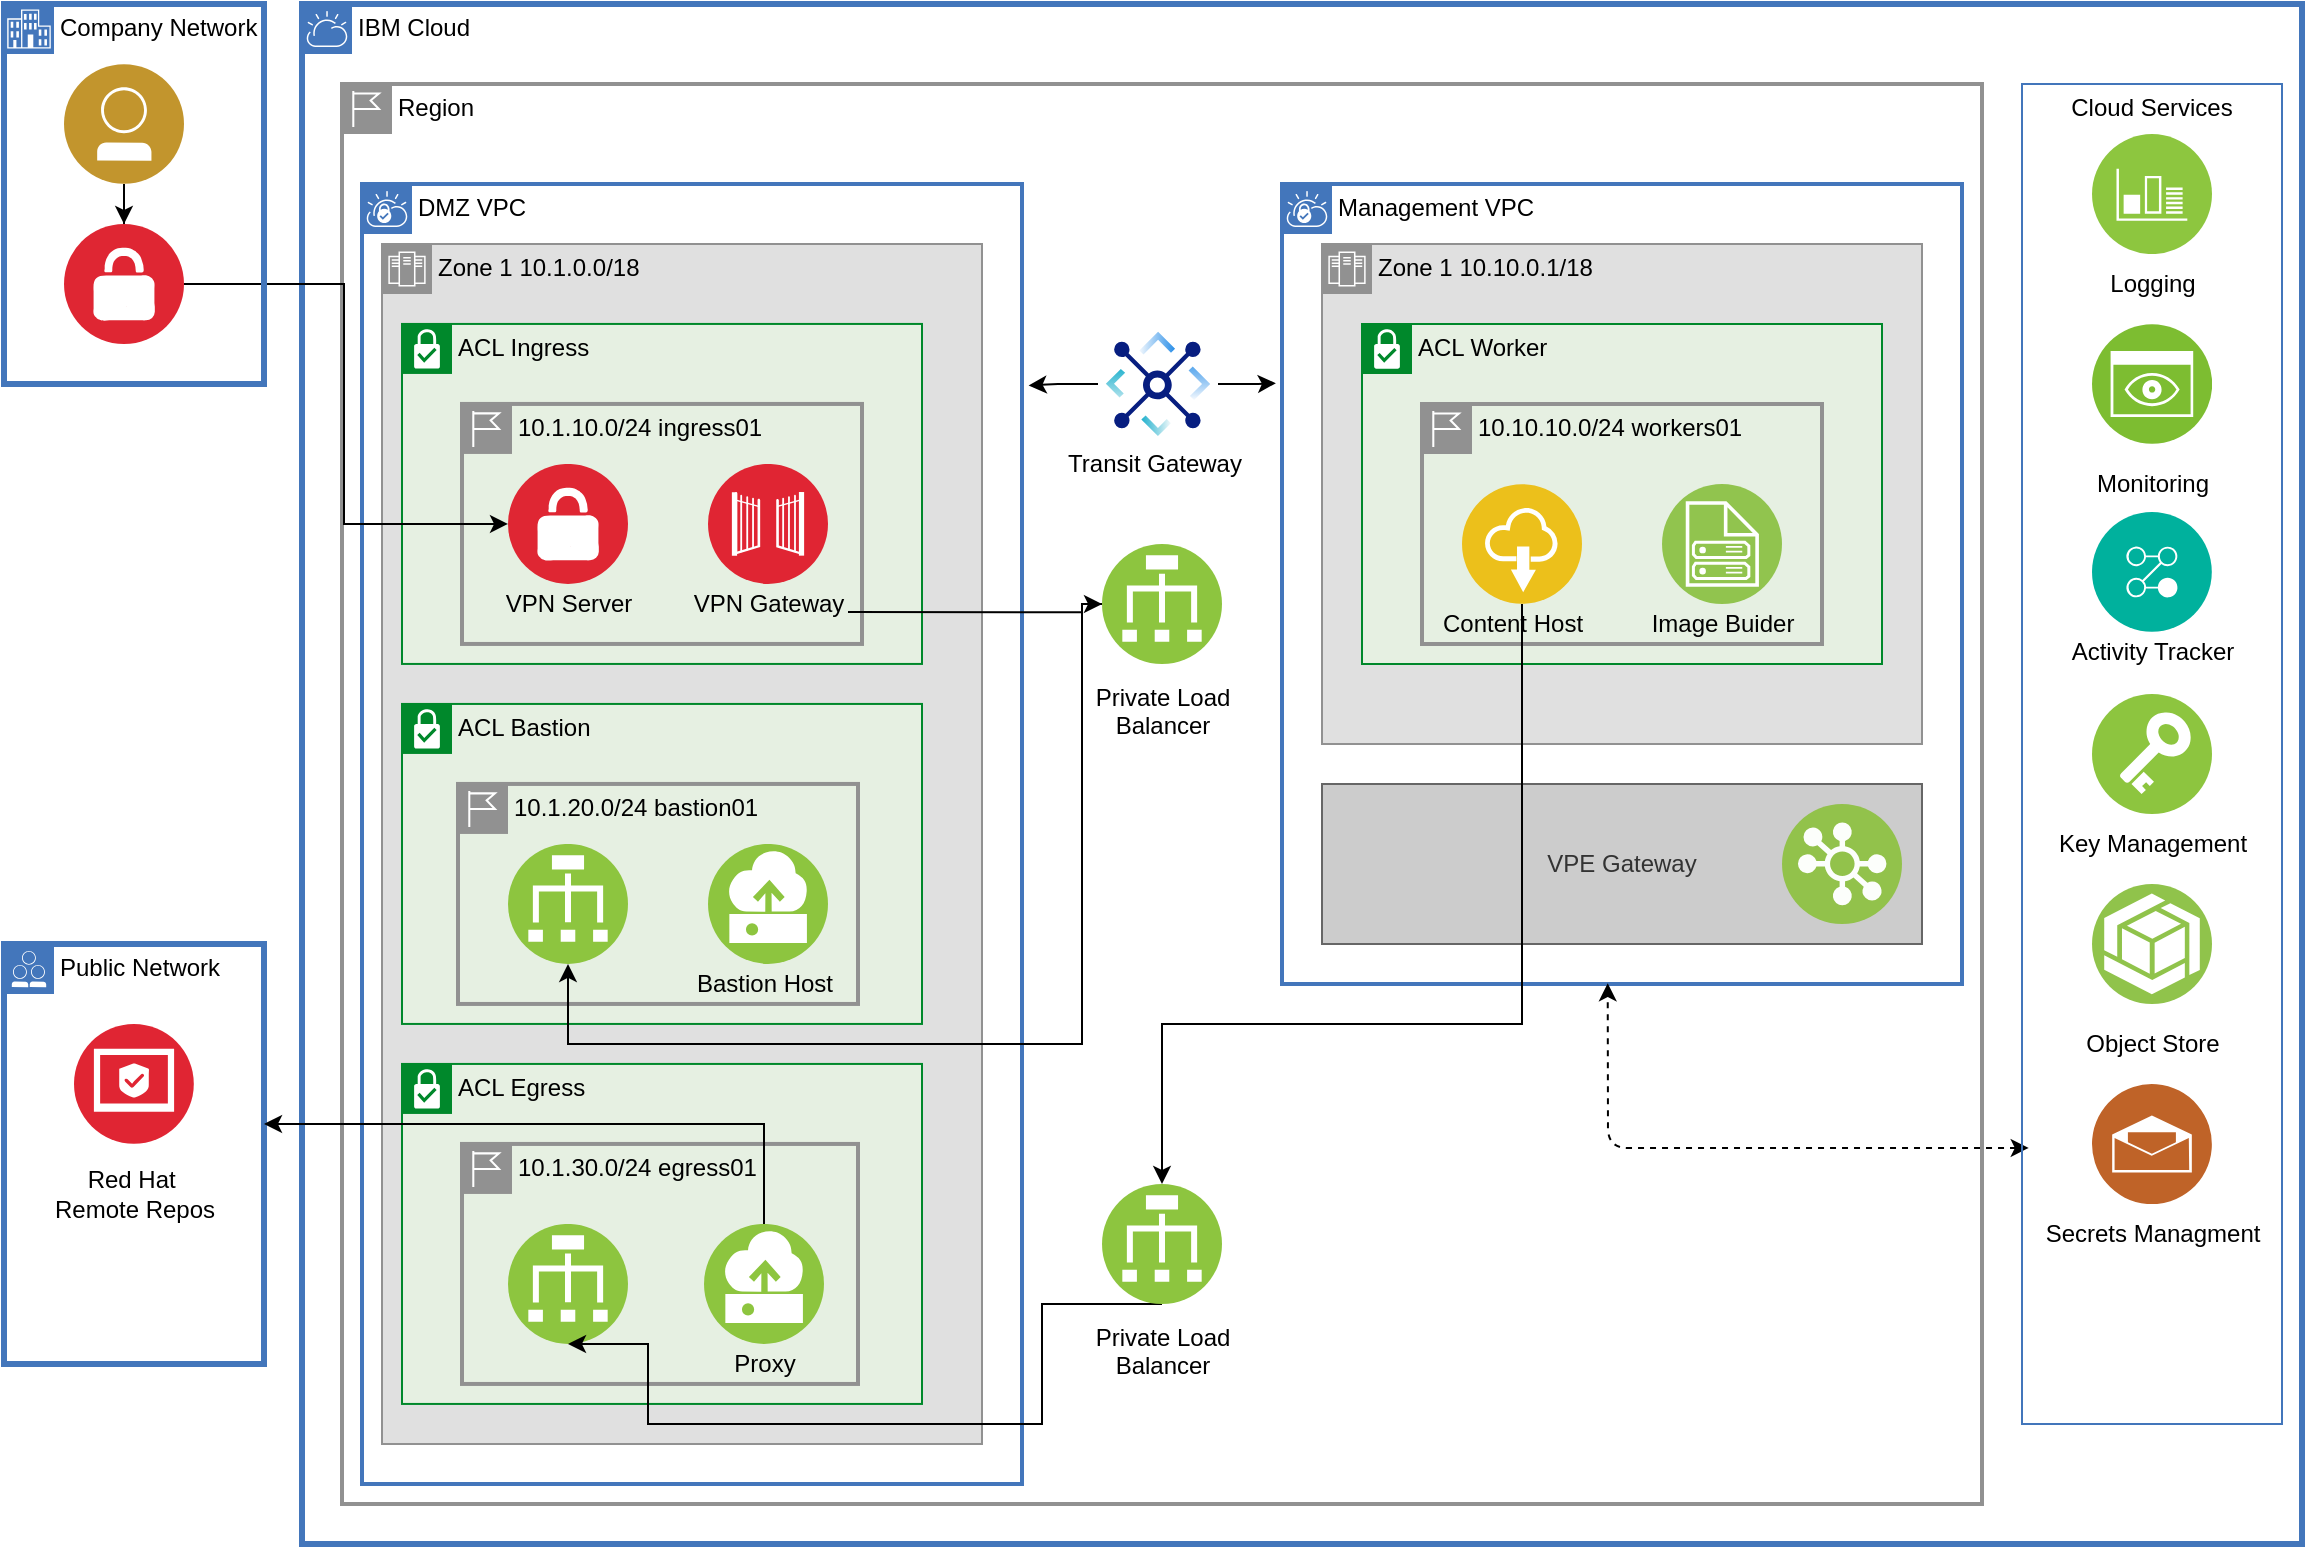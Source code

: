 <mxfile version="13.9.9" type="device" pages="2"><diagram id="Y_Jdv8nCEA89sQ76vFir" name="RHEL-EDGE-ENV"><mxGraphModel dx="1422" dy="843" grid="1" gridSize="10" guides="1" tooltips="1" connect="1" arrows="1" fold="1" page="1" pageScale="1" pageWidth="1169" pageHeight="827" math="0" shadow="0"><root><mxCell id="vUjaiWQ6gwyEXDwuOtsn-0"/><mxCell id="vUjaiWQ6gwyEXDwuOtsn-1" parent="vUjaiWQ6gwyEXDwuOtsn-0"/><mxCell id="e1wfS5ZCLhEkQxzF6cMO-0" value="IBM Cloud" style="shape=mxgraph.ibm.box;prType=cloud;fontStyle=0;verticalAlign=top;align=left;spacingLeft=32;spacingTop=4;fillColor=none;rounded=0;whiteSpace=wrap;html=1;strokeColor=#4376BB;strokeWidth=3;dashed=0;container=0;spacing=-4;collapsible=0;expand=0;recursiveResize=0;fontSize=12;fontColor=#000000;" parent="vUjaiWQ6gwyEXDwuOtsn-1" vertex="1"><mxGeometry x="159" y="20" width="1000" height="770" as="geometry"/></mxCell><mxCell id="e1wfS5ZCLhEkQxzF6cMO-2" value="Region" style="shape=mxgraph.ibm.box;prType=region;fontStyle=0;verticalAlign=top;align=left;spacingLeft=32;spacingTop=4;fillColor=none;rounded=0;whiteSpace=wrap;html=1;strokeColor=#919191;strokeWidth=2;dashed=0;container=1;spacing=-4;collapsible=0;expand=0;recursiveResize=0;fontSize=12;fontColor=#000000;" parent="vUjaiWQ6gwyEXDwuOtsn-1" vertex="1"><mxGeometry x="179" y="60" width="820" height="710" as="geometry"/></mxCell><mxCell id="JdGD1NLKwSWRFItKfH2--3" value="" style="aspect=fixed;perimeter=ellipsePerimeter;html=1;align=center;shadow=0;dashed=0;fontColor=#4277BB;labelBackgroundColor=#ffffff;fontSize=12;spacingTop=3;image;image=img/lib/ibm/vpc/TransitGateway.svg;fillColor=#CCCCCC;" parent="e1wfS5ZCLhEkQxzF6cMO-2" vertex="1"><mxGeometry x="378" y="120" width="60" height="60" as="geometry"/></mxCell><mxCell id="JdGD1NLKwSWRFItKfH2--6" value="Transit Gateway" style="text;html=1;align=center;verticalAlign=middle;resizable=0;points=[];autosize=1;fontSize=12;fontColor=#000000;" parent="e1wfS5ZCLhEkQxzF6cMO-2" vertex="1"><mxGeometry x="356" y="180" width="100" height="20" as="geometry"/></mxCell><mxCell id="K2BKz0wbIgjX5LY_A0GK-0" value="Management VPC" style="shape=mxgraph.ibm.box;prType=vpc;fontStyle=0;verticalAlign=top;align=left;spacingLeft=32;spacingTop=4;fillColor=none;rounded=0;whiteSpace=wrap;html=1;strokeColor=#4376BB;strokeWidth=2;dashed=0;container=1;spacing=-4;collapsible=0;expand=0;recursiveResize=0;labelBackgroundColor=none;fontSize=12;fontColor=#000000;" parent="e1wfS5ZCLhEkQxzF6cMO-2" vertex="1"><mxGeometry x="470" y="50" width="340" height="400" as="geometry"/></mxCell><mxCell id="K2BKz0wbIgjX5LY_A0GK-1" value="Zone 1 10.10.0.1/18" style="shape=mxgraph.ibm.box;prType=zone;fontStyle=0;verticalAlign=top;align=left;spacingLeft=32;spacingTop=4;fillColor=#E0E0E0;rounded=0;whiteSpace=wrap;html=1;strokeColor=#919191;strokeWidth=1;dashed=0;container=1;spacing=-4;collapsible=0;expand=0;recursiveResize=0;labelBackgroundColor=none;fontSize=12;fontColor=#000000;" parent="K2BKz0wbIgjX5LY_A0GK-0" vertex="1"><mxGeometry x="20" y="30" width="300" height="250" as="geometry"/></mxCell><mxCell id="K2BKz0wbIgjX5LY_A0GK-2" value="ACL Worker" style="shape=mxgraph.ibm.box;prType=subnet;fontStyle=0;verticalAlign=top;align=left;spacingLeft=32;spacingTop=4;fillColor=#E6F0E2;rounded=0;whiteSpace=wrap;html=1;strokeColor=#00882B;strokeWidth=1;dashed=0;container=1;spacing=-4;collapsible=0;expand=0;recursiveResize=0;fontSize=12;fontColor=#000000;" parent="K2BKz0wbIgjX5LY_A0GK-1" vertex="1"><mxGeometry x="20" y="40" width="260" height="170" as="geometry"/></mxCell><mxCell id="K2BKz0wbIgjX5LY_A0GK-3" value="10.10.10.0/24 workers01" style="shape=mxgraph.ibm.box;prType=region;fontStyle=0;verticalAlign=top;align=left;spacingLeft=32;spacingTop=4;fillColor=none;rounded=0;whiteSpace=wrap;html=1;strokeColor=#919191;strokeWidth=2;dashed=0;container=1;spacing=-4;collapsible=0;expand=0;recursiveResize=0;fontSize=12;fontColor=#000000;" parent="K2BKz0wbIgjX5LY_A0GK-2" vertex="1"><mxGeometry x="30" y="40" width="200" height="120" as="geometry"/></mxCell><mxCell id="svK3LPGCj5lNidpnTwtQ-0" value="" style="aspect=fixed;perimeter=ellipsePerimeter;html=1;align=center;shadow=0;dashed=0;fontColor=#4277BB;labelBackgroundColor=#ffffff;fontSize=12;spacingTop=3;image;image=img/lib/ibm/vpc/ImageService.svg;" parent="K2BKz0wbIgjX5LY_A0GK-3" vertex="1"><mxGeometry x="120" y="40" width="60" height="60" as="geometry"/></mxCell><mxCell id="c65TKvxOD0_RxKNtC5FV-0" value="Image Buider" style="text;html=1;align=center;verticalAlign=middle;resizable=0;points=[];autosize=1;fontSize=12;fontColor=#000000;" parent="K2BKz0wbIgjX5LY_A0GK-3" vertex="1"><mxGeometry x="105" y="100" width="90" height="20" as="geometry"/></mxCell><mxCell id="JdGD1NLKwSWRFItKfH2--0" value="" style="aspect=fixed;perimeter=ellipsePerimeter;html=1;align=center;shadow=0;dashed=0;fontColor=#4277BB;labelBackgroundColor=#ffffff;fontSize=12;spacingTop=3;image;image=img/lib/ibm/applications/saas_applications.svg;fillColor=#CCCCCC;" parent="K2BKz0wbIgjX5LY_A0GK-3" vertex="1"><mxGeometry x="20" y="40" width="60" height="60" as="geometry"/></mxCell><mxCell id="JdGD1NLKwSWRFItKfH2--1" value="Content Host" style="text;html=1;align=center;verticalAlign=middle;resizable=0;points=[];autosize=1;fontSize=12;fontColor=#000000;" parent="K2BKz0wbIgjX5LY_A0GK-3" vertex="1"><mxGeometry y="100" width="90" height="20" as="geometry"/></mxCell><mxCell id="4XxoYGaHK5DpC71mW4nh-3" value="VPE Gateway" style="rounded=0;whiteSpace=wrap;html=1;labelBackgroundColor=none;fontSize=12;fontColor=#333333;strokeColor=#666666;fillColor=#CCCCCC;" parent="K2BKz0wbIgjX5LY_A0GK-0" vertex="1"><mxGeometry x="20" y="300" width="300" height="80" as="geometry"/></mxCell><mxCell id="4XxoYGaHK5DpC71mW4nh-4" value="" style="aspect=fixed;perimeter=ellipsePerimeter;html=1;align=center;shadow=0;dashed=0;fontColor=#4277BB;labelBackgroundColor=#ffffff;fontSize=12;spacingTop=3;image;image=img/lib/ibm/vpc/LoadBalancerPool.svg;fillColor=#CCCCCC;" parent="K2BKz0wbIgjX5LY_A0GK-0" vertex="1"><mxGeometry x="250" y="310" width="60" height="60" as="geometry"/></mxCell><mxCell id="JdGD1NLKwSWRFItKfH2--5" style="edgeStyle=orthogonalEdgeStyle;rounded=0;orthogonalLoop=1;jettySize=auto;html=1;entryX=-0.009;entryY=0.249;entryDx=0;entryDy=0;entryPerimeter=0;fontSize=12;fontColor=#000000;" parent="e1wfS5ZCLhEkQxzF6cMO-2" source="JdGD1NLKwSWRFItKfH2--3" target="K2BKz0wbIgjX5LY_A0GK-0" edge="1"><mxGeometry relative="1" as="geometry"/></mxCell><mxCell id="e1wfS5ZCLhEkQxzF6cMO-1" value="Public Network" style="shape=mxgraph.ibm.box;prType=public;fontStyle=0;verticalAlign=top;align=left;spacingLeft=32;spacingTop=4;fillColor=none;rounded=0;whiteSpace=wrap;html=1;strokeColor=#4376BB;strokeWidth=3;dashed=0;container=1;spacing=-4;collapsible=0;expand=0;recursiveResize=0;fontSize=12;fontColor=#000000;" parent="vUjaiWQ6gwyEXDwuOtsn-1" vertex="1"><mxGeometry x="10" y="490" width="130" height="210" as="geometry"/></mxCell><mxCell id="3almOR9rF2qm7gFl8iwF-1" value="" style="aspect=fixed;perimeter=ellipsePerimeter;html=1;align=center;shadow=0;dashed=0;fontColor=#4277BB;labelBackgroundColor=#ffffff;fontSize=12;spacingTop=3;image;image=img/lib/ibm/security/trustend_computing.svg;fillColor=#CCCCCC;" parent="e1wfS5ZCLhEkQxzF6cMO-1" vertex="1"><mxGeometry x="35" y="40" width="60" height="60" as="geometry"/></mxCell><mxCell id="3almOR9rF2qm7gFl8iwF-2" value="Red Hat&amp;nbsp;&lt;br&gt;Remote Repos" style="text;html=1;align=center;verticalAlign=middle;resizable=0;points=[];autosize=1;fontSize=12;fontColor=#000000;" parent="e1wfS5ZCLhEkQxzF6cMO-1" vertex="1"><mxGeometry x="15" y="109.97" width="100" height="30" as="geometry"/></mxCell><mxCell id="e1wfS5ZCLhEkQxzF6cMO-5" value="Zone 1 10.1.0.0/18" style="shape=mxgraph.ibm.box;prType=zone;fontStyle=0;verticalAlign=top;align=left;spacingLeft=32;spacingTop=4;fillColor=#E0E0E0;rounded=0;whiteSpace=wrap;html=1;strokeColor=#919191;strokeWidth=1;dashed=0;container=1;spacing=-4;collapsible=0;expand=0;recursiveResize=0;fontSize=12;fontColor=#000000;" parent="vUjaiWQ6gwyEXDwuOtsn-1" vertex="1"><mxGeometry x="199" y="140" width="300" height="600" as="geometry"/></mxCell><mxCell id="e1wfS5ZCLhEkQxzF6cMO-3" value="DMZ VPC" style="shape=mxgraph.ibm.box;prType=vpc;fontStyle=0;verticalAlign=top;align=left;spacingLeft=32;spacingTop=4;fillColor=none;rounded=0;whiteSpace=wrap;html=1;strokeColor=#4376BB;strokeWidth=2;dashed=0;container=1;spacing=-4;collapsible=0;expand=0;recursiveResize=0;fontSize=12;fontColor=#000000;" parent="e1wfS5ZCLhEkQxzF6cMO-5" vertex="1"><mxGeometry x="-10" y="-30" width="330" height="650" as="geometry"/></mxCell><mxCell id="e1wfS5ZCLhEkQxzF6cMO-4" value="ACL Ingress" style="shape=mxgraph.ibm.box;prType=subnet;fontStyle=0;verticalAlign=top;align=left;spacingLeft=32;spacingTop=4;fillColor=#E6F0E2;rounded=0;whiteSpace=wrap;html=1;strokeColor=#00882B;strokeWidth=1;dashed=0;container=1;spacing=-4;collapsible=0;expand=0;recursiveResize=0;fontSize=12;fontColor=#000000;" parent="e1wfS5ZCLhEkQxzF6cMO-3" vertex="1"><mxGeometry x="20" y="69.97" width="260" height="170" as="geometry"/></mxCell><mxCell id="e1wfS5ZCLhEkQxzF6cMO-13" value="10.1.10.0/24 ingress01" style="shape=mxgraph.ibm.box;prType=region;fontStyle=0;verticalAlign=top;align=left;spacingLeft=32;spacingTop=4;fillColor=none;rounded=0;whiteSpace=wrap;html=1;strokeColor=#919191;strokeWidth=2;dashed=0;container=1;spacing=-4;collapsible=0;expand=0;recursiveResize=0;fontSize=12;fontColor=#000000;" parent="e1wfS5ZCLhEkQxzF6cMO-4" vertex="1"><mxGeometry x="30" y="40" width="200" height="120" as="geometry"/></mxCell><mxCell id="e1wfS5ZCLhEkQxzF6cMO-7" value="" style="aspect=fixed;perimeter=ellipsePerimeter;html=1;align=center;shadow=0;dashed=0;fontColor=#4277BB;labelBackgroundColor=#ffffff;fontSize=12;spacingTop=3;image;image=img/lib/ibm/security/vpn.svg;" parent="e1wfS5ZCLhEkQxzF6cMO-13" vertex="1"><mxGeometry x="23" y="30" width="60" height="60" as="geometry"/></mxCell><mxCell id="e1wfS5ZCLhEkQxzF6cMO-8" value="" style="aspect=fixed;perimeter=ellipsePerimeter;html=1;align=center;shadow=0;dashed=0;fontColor=#4277BB;labelBackgroundColor=#ffffff;fontSize=12;spacingTop=3;image;image=img/lib/ibm/security/gateway.svg;" parent="e1wfS5ZCLhEkQxzF6cMO-13" vertex="1"><mxGeometry x="123" y="30" width="60" height="60" as="geometry"/></mxCell><mxCell id="e1wfS5ZCLhEkQxzF6cMO-14" value="VPN Gateway" style="text;html=1;align=center;verticalAlign=middle;resizable=0;points=[];autosize=1;fontSize=12;fontColor=#000000;" parent="e1wfS5ZCLhEkQxzF6cMO-13" vertex="1"><mxGeometry x="108" y="90" width="90" height="20" as="geometry"/></mxCell><mxCell id="e1wfS5ZCLhEkQxzF6cMO-15" value="VPN Server" style="text;html=1;align=center;verticalAlign=middle;resizable=0;points=[];autosize=1;fontSize=12;fontColor=#000000;" parent="e1wfS5ZCLhEkQxzF6cMO-13" vertex="1"><mxGeometry x="13" y="90" width="80" height="20" as="geometry"/></mxCell><mxCell id="e1wfS5ZCLhEkQxzF6cMO-16" value="ACL Bastion" style="shape=mxgraph.ibm.box;prType=subnet;fontStyle=0;verticalAlign=top;align=left;spacingLeft=32;spacingTop=4;fillColor=#E6F0E2;rounded=0;whiteSpace=wrap;html=1;strokeColor=#00882B;strokeWidth=1;dashed=0;container=1;spacing=-4;collapsible=0;expand=0;recursiveResize=0;fontSize=12;fontColor=#000000;" parent="e1wfS5ZCLhEkQxzF6cMO-3" vertex="1"><mxGeometry x="20" y="259.97" width="260" height="160" as="geometry"/></mxCell><mxCell id="e1wfS5ZCLhEkQxzF6cMO-25" value="10.1.20.0/24 bastion01" style="shape=mxgraph.ibm.box;prType=region;fontStyle=0;verticalAlign=top;align=left;spacingLeft=32;spacingTop=4;fillColor=none;rounded=0;whiteSpace=wrap;html=1;strokeColor=#919191;strokeWidth=2;dashed=0;container=1;spacing=-4;collapsible=0;expand=0;recursiveResize=0;labelBackgroundColor=none;fontSize=12;fontColor=#000000;" parent="e1wfS5ZCLhEkQxzF6cMO-16" vertex="1"><mxGeometry x="28" y="40" width="200" height="110" as="geometry"/></mxCell><mxCell id="e1wfS5ZCLhEkQxzF6cMO-20" value="" style="aspect=fixed;perimeter=ellipsePerimeter;html=1;align=center;shadow=0;dashed=0;fontColor=#4277BB;labelBackgroundColor=none;fontSize=12;spacingTop=3;image;image=img/lib/ibm/vpc/Instance.svg;" parent="e1wfS5ZCLhEkQxzF6cMO-25" vertex="1"><mxGeometry x="125" y="30" width="60" height="60" as="geometry"/></mxCell><mxCell id="e1wfS5ZCLhEkQxzF6cMO-19" value="" style="aspect=fixed;perimeter=ellipsePerimeter;html=1;align=center;shadow=0;dashed=0;labelBackgroundColor=#ffffff;fontSize=12;spacingTop=3;image;image=img/lib/ibm/vpc/LoadBalancer.svg;" parent="e1wfS5ZCLhEkQxzF6cMO-25" vertex="1"><mxGeometry x="25" y="30" width="60" height="60" as="geometry"/></mxCell><mxCell id="e1wfS5ZCLhEkQxzF6cMO-24" value="Bastion Host" style="text;html=1;align=center;verticalAlign=middle;resizable=0;points=[];autosize=1;fontSize=12;fontColor=#000000;" parent="e1wfS5ZCLhEkQxzF6cMO-25" vertex="1"><mxGeometry x="113" y="90" width="80" height="20" as="geometry"/></mxCell><mxCell id="e1wfS5ZCLhEkQxzF6cMO-27" value="ACL Egress" style="shape=mxgraph.ibm.box;prType=subnet;fontStyle=0;verticalAlign=top;align=left;spacingLeft=32;spacingTop=4;fillColor=#E6F0E2;rounded=0;whiteSpace=wrap;html=1;strokeColor=#00882B;strokeWidth=1;dashed=0;container=1;spacing=-4;collapsible=0;expand=0;recursiveResize=0;labelBackgroundColor=none;fontSize=12;fontColor=#000000;" parent="e1wfS5ZCLhEkQxzF6cMO-3" vertex="1"><mxGeometry x="20" y="439.97" width="260" height="170" as="geometry"/></mxCell><mxCell id="e1wfS5ZCLhEkQxzF6cMO-28" value="10.1.30.0/24 egress01" style="shape=mxgraph.ibm.box;prType=region;fontStyle=0;verticalAlign=top;align=left;spacingLeft=32;spacingTop=4;fillColor=none;rounded=0;whiteSpace=wrap;html=1;strokeColor=#919191;strokeWidth=2;dashed=0;container=1;spacing=-4;collapsible=0;expand=0;recursiveResize=0;labelBackgroundColor=none;fontSize=12;fontColor=#000000;" parent="e1wfS5ZCLhEkQxzF6cMO-27" vertex="1"><mxGeometry x="30" y="40" width="198" height="120" as="geometry"/></mxCell><mxCell id="e1wfS5ZCLhEkQxzF6cMO-30" value="" style="aspect=fixed;perimeter=ellipsePerimeter;html=1;align=center;shadow=0;dashed=0;fontColor=#4277BB;labelBackgroundColor=#ffffff;fontSize=12;spacingTop=3;image;image=img/lib/ibm/vpc/Instance.svg;" parent="e1wfS5ZCLhEkQxzF6cMO-28" vertex="1"><mxGeometry x="121" y="40" width="60" height="60" as="geometry"/></mxCell><mxCell id="e1wfS5ZCLhEkQxzF6cMO-31" value="" style="aspect=fixed;perimeter=ellipsePerimeter;html=1;align=center;shadow=0;dashed=0;fontColor=#4277BB;labelBackgroundColor=#ffffff;fontSize=12;spacingTop=3;image;image=img/lib/ibm/vpc/LoadBalancer.svg;" parent="e1wfS5ZCLhEkQxzF6cMO-28" vertex="1"><mxGeometry x="23" y="40" width="60" height="60" as="geometry"/></mxCell><mxCell id="e1wfS5ZCLhEkQxzF6cMO-33" value="Proxy" style="text;html=1;align=center;verticalAlign=middle;resizable=0;points=[];autosize=1;fontSize=12;fontColor=#000000;" parent="e1wfS5ZCLhEkQxzF6cMO-28" vertex="1"><mxGeometry x="126" y="100" width="50" height="20" as="geometry"/></mxCell><mxCell id="e1wfS5ZCLhEkQxzF6cMO-11" style="edgeStyle=orthogonalEdgeStyle;rounded=0;orthogonalLoop=1;jettySize=auto;html=1;entryX=0;entryY=0.5;entryDx=0;entryDy=0;fontSize=12;fontColor=#000000;exitX=1;exitY=0.5;exitDx=0;exitDy=0;" parent="vUjaiWQ6gwyEXDwuOtsn-1" source="e1wfS5ZCLhEkQxzF6cMO-10" target="e1wfS5ZCLhEkQxzF6cMO-7" edge="1"><mxGeometry relative="1" as="geometry"><Array as="points"><mxPoint x="180" y="160"/><mxPoint x="180" y="280"/></Array></mxGeometry></mxCell><mxCell id="e1wfS5ZCLhEkQxzF6cMO-18" style="edgeStyle=orthogonalEdgeStyle;rounded=0;orthogonalLoop=1;jettySize=auto;html=1;fontSize=12;fontColor=#000000;entryX=0;entryY=0.5;entryDx=0;entryDy=0;" parent="vUjaiWQ6gwyEXDwuOtsn-1" target="e1wfS5ZCLhEkQxzF6cMO-17" edge="1"><mxGeometry relative="1" as="geometry"><mxPoint x="432" y="324.059" as="sourcePoint"/><mxPoint x="614.954" y="326.982" as="targetPoint"/><Array as="points"><mxPoint x="549" y="324"/><mxPoint x="549" y="320"/></Array></mxGeometry></mxCell><mxCell id="e1wfS5ZCLhEkQxzF6cMO-21" style="edgeStyle=orthogonalEdgeStyle;rounded=0;orthogonalLoop=1;jettySize=auto;html=1;entryX=0.5;entryY=1;entryDx=0;entryDy=0;fontSize=12;fontColor=#000000;" parent="vUjaiWQ6gwyEXDwuOtsn-1" source="e1wfS5ZCLhEkQxzF6cMO-17" target="e1wfS5ZCLhEkQxzF6cMO-19" edge="1"><mxGeometry relative="1" as="geometry"><Array as="points"><mxPoint x="549" y="320"/><mxPoint x="549" y="540"/><mxPoint x="292" y="540"/></Array></mxGeometry></mxCell><mxCell id="e1wfS5ZCLhEkQxzF6cMO-32" style="edgeStyle=orthogonalEdgeStyle;rounded=0;orthogonalLoop=1;jettySize=auto;html=1;entryX=0.5;entryY=1;entryDx=0;entryDy=0;fontSize=12;fontColor=#000000;" parent="vUjaiWQ6gwyEXDwuOtsn-1" source="e1wfS5ZCLhEkQxzF6cMO-29" target="e1wfS5ZCLhEkQxzF6cMO-31" edge="1"><mxGeometry relative="1" as="geometry"><Array as="points"><mxPoint x="529" y="670"/><mxPoint x="529" y="730"/><mxPoint x="332" y="730"/><mxPoint x="332" y="690"/></Array></mxGeometry></mxCell><mxCell id="e1wfS5ZCLhEkQxzF6cMO-6" value="Company Network" style="shape=mxgraph.ibm.box;prType=enterprise;fontStyle=0;verticalAlign=top;align=left;spacingLeft=32;spacingTop=4;fillColor=none;rounded=0;whiteSpace=wrap;html=1;strokeColor=#4376BB;strokeWidth=3;dashed=0;container=1;spacing=-4;collapsible=0;expand=0;recursiveResize=0;fontSize=12;fontColor=#000000;" parent="vUjaiWQ6gwyEXDwuOtsn-1" vertex="1"><mxGeometry x="10" y="20" width="130" height="190" as="geometry"/></mxCell><mxCell id="e1wfS5ZCLhEkQxzF6cMO-12" style="edgeStyle=orthogonalEdgeStyle;rounded=0;orthogonalLoop=1;jettySize=auto;html=1;fontSize=12;fontColor=#000000;" parent="e1wfS5ZCLhEkQxzF6cMO-6" source="e1wfS5ZCLhEkQxzF6cMO-9" target="e1wfS5ZCLhEkQxzF6cMO-10" edge="1"><mxGeometry relative="1" as="geometry"/></mxCell><mxCell id="e1wfS5ZCLhEkQxzF6cMO-9" value="" style="aspect=fixed;perimeter=ellipsePerimeter;html=1;align=center;shadow=0;dashed=0;fontColor=#4277BB;labelBackgroundColor=#ffffff;fontSize=12;spacingTop=3;image;image=img/lib/ibm/users/user.svg;" parent="e1wfS5ZCLhEkQxzF6cMO-6" vertex="1"><mxGeometry x="30" y="30" width="60" height="60" as="geometry"/></mxCell><mxCell id="e1wfS5ZCLhEkQxzF6cMO-10" value="" style="aspect=fixed;perimeter=ellipsePerimeter;html=1;align=center;shadow=0;dashed=0;fontColor=#4277BB;labelBackgroundColor=#ffffff;fontSize=12;spacingTop=3;image;image=img/lib/ibm/security/vpn.svg;" parent="e1wfS5ZCLhEkQxzF6cMO-6" vertex="1"><mxGeometry x="30" y="110" width="60" height="60" as="geometry"/></mxCell><mxCell id="4XxoYGaHK5DpC71mW4nh-19" value="" style="html=1;labelBackgroundColor=#ffffff;startArrow=classic;startFill=1;startSize=6;endArrow=classic;endFill=1;endSize=6;jettySize=auto;orthogonalLoop=1;strokeWidth=1;dashed=1;fontSize=14;exitX=0.026;exitY=0.794;exitDx=0;exitDy=0;exitPerimeter=0;entryX=0.479;entryY=0.999;entryDx=0;entryDy=0;entryPerimeter=0;" parent="vUjaiWQ6gwyEXDwuOtsn-1" source="JdGD1NLKwSWRFItKfH2--2" target="K2BKz0wbIgjX5LY_A0GK-0" edge="1"><mxGeometry width="60" height="60" relative="1" as="geometry"><mxPoint x="1070.2" y="777.8" as="sourcePoint"/><mxPoint x="1070" y="740" as="targetPoint"/><Array as="points"><mxPoint x="812" y="592"/></Array></mxGeometry></mxCell><mxCell id="JdGD1NLKwSWRFItKfH2--4" style="edgeStyle=orthogonalEdgeStyle;rounded=0;orthogonalLoop=1;jettySize=auto;html=1;entryX=1.01;entryY=0.155;entryDx=0;entryDy=0;entryPerimeter=0;fontSize=12;fontColor=#000000;" parent="vUjaiWQ6gwyEXDwuOtsn-1" source="JdGD1NLKwSWRFItKfH2--3" target="e1wfS5ZCLhEkQxzF6cMO-3" edge="1"><mxGeometry relative="1" as="geometry"/></mxCell><mxCell id="e1wfS5ZCLhEkQxzF6cMO-17" value="Private Load&lt;br&gt;Balancer" style="aspect=fixed;perimeter=ellipsePerimeter;html=1;align=center;shadow=0;dashed=0;labelBackgroundColor=#ffffff;fontSize=12;spacingTop=3;image;image=img/lib/ibm/vpc/LoadBalancer.svg;" parent="vUjaiWQ6gwyEXDwuOtsn-1" vertex="1"><mxGeometry x="559" y="290" width="60" height="60" as="geometry"/></mxCell><mxCell id="e1wfS5ZCLhEkQxzF6cMO-29" value="Private Load&lt;br&gt;Balancer" style="aspect=fixed;perimeter=ellipsePerimeter;html=1;align=center;shadow=0;dashed=0;labelBackgroundColor=#ffffff;fontSize=12;spacingTop=3;image;image=img/lib/ibm/vpc/LoadBalancer.svg;" parent="vUjaiWQ6gwyEXDwuOtsn-1" vertex="1"><mxGeometry x="559" y="610" width="60" height="60" as="geometry"/></mxCell><mxCell id="JdGD1NLKwSWRFItKfH2--2" value="Cloud Services" style="fontStyle=0;verticalAlign=top;align=center;spacingTop=-2;fillColor=none;rounded=0;whiteSpace=wrap;html=1;strokeColor=#4376BB;strokeWidth=1;dashed=0;container=1;collapsible=0;expand=0;recursiveResize=0;labelBackgroundColor=none;fontSize=12;fontColor=#000000;" parent="vUjaiWQ6gwyEXDwuOtsn-1" vertex="1"><mxGeometry x="1019" y="60" width="130" height="670" as="geometry"/></mxCell><mxCell id="4XxoYGaHK5DpC71mW4nh-17" value="" style="aspect=fixed;perimeter=ellipsePerimeter;html=1;align=center;shadow=0;dashed=0;fontColor=#4277BB;labelBackgroundColor=#ffffff;fontSize=12;spacingTop=3;image;image=img/lib/ibm/social/messaging.svg;fillColor=#CCCCCC;" parent="JdGD1NLKwSWRFItKfH2--2" vertex="1"><mxGeometry x="35" y="500" width="60" height="60" as="geometry"/></mxCell><mxCell id="4XxoYGaHK5DpC71mW4nh-18" value="Secrets Managment" style="text;html=1;align=center;verticalAlign=middle;resizable=0;points=[];autosize=1;fontSize=12;fontColor=#000000;" parent="JdGD1NLKwSWRFItKfH2--2" vertex="1"><mxGeometry x="5" y="564.97" width="120" height="20" as="geometry"/></mxCell><mxCell id="4XxoYGaHK5DpC71mW4nh-6" value="" style="aspect=fixed;perimeter=ellipsePerimeter;html=1;align=center;shadow=0;dashed=0;fontColor=#4277BB;labelBackgroundColor=#ffffff;fontSize=12;spacingTop=3;image;image=img/lib/ibm/infrastructure/monitoring_logging.svg;fillColor=#CCCCCC;" parent="JdGD1NLKwSWRFItKfH2--2" vertex="1"><mxGeometry x="35" y="25" width="60" height="60" as="geometry"/></mxCell><mxCell id="4XxoYGaHK5DpC71mW4nh-9" value="Logging" style="text;html=1;align=center;verticalAlign=middle;resizable=0;points=[];autosize=1;fontSize=12;fontColor=#000000;" parent="JdGD1NLKwSWRFItKfH2--2" vertex="1"><mxGeometry x="35" y="90" width="60" height="20" as="geometry"/></mxCell><mxCell id="4XxoYGaHK5DpC71mW4nh-8" value="" style="aspect=fixed;perimeter=ellipsePerimeter;html=1;align=center;shadow=0;dashed=0;fontColor=#4277BB;labelBackgroundColor=#ffffff;fontSize=12;spacingTop=3;image;image=img/lib/ibm/infrastructure/monitoring.svg;fillColor=#CCCCCC;" parent="JdGD1NLKwSWRFItKfH2--2" vertex="1"><mxGeometry x="35" y="120" width="60" height="60" as="geometry"/></mxCell><mxCell id="4XxoYGaHK5DpC71mW4nh-13" value="Object Store" style="text;html=1;align=center;verticalAlign=middle;resizable=0;points=[];autosize=1;fontSize=12;fontColor=#000000;" parent="JdGD1NLKwSWRFItKfH2--2" vertex="1"><mxGeometry x="25" y="470" width="80" height="20" as="geometry"/></mxCell><mxCell id="4XxoYGaHK5DpC71mW4nh-10" value="Monitoring" style="text;html=1;align=center;verticalAlign=middle;resizable=0;points=[];autosize=1;fontSize=12;fontColor=#000000;" parent="JdGD1NLKwSWRFItKfH2--2" vertex="1"><mxGeometry x="30" y="190" width="70" height="20" as="geometry"/></mxCell><mxCell id="4XxoYGaHK5DpC71mW4nh-11" value="" style="aspect=fixed;perimeter=ellipsePerimeter;html=1;align=center;shadow=0;dashed=0;fontColor=#4277BB;labelBackgroundColor=#ffffff;fontSize=12;spacingTop=3;image;image=img/lib/ibm/management/process_management.svg;fillColor=#CCCCCC;" parent="JdGD1NLKwSWRFItKfH2--2" vertex="1"><mxGeometry x="35" y="214" width="60" height="60" as="geometry"/></mxCell><mxCell id="4XxoYGaHK5DpC71mW4nh-12" value="Activity Tracker" style="text;html=1;align=center;verticalAlign=middle;resizable=0;points=[];autosize=1;fontSize=12;fontColor=#000000;" parent="JdGD1NLKwSWRFItKfH2--2" vertex="1"><mxGeometry x="15" y="274" width="100" height="20" as="geometry"/></mxCell><mxCell id="4XxoYGaHK5DpC71mW4nh-14" value="" style="aspect=fixed;perimeter=ellipsePerimeter;html=1;align=center;shadow=0;dashed=0;fontColor=#4277BB;labelBackgroundColor=#ffffff;fontSize=12;spacingTop=3;image;image=img/lib/ibm/vpc/Key.svg;fillColor=#CCCCCC;" parent="JdGD1NLKwSWRFItKfH2--2" vertex="1"><mxGeometry x="35" y="305" width="60" height="60" as="geometry"/></mxCell><mxCell id="4XxoYGaHK5DpC71mW4nh-15" value="Key Management" style="text;html=1;align=center;verticalAlign=middle;resizable=0;points=[];autosize=1;fontSize=12;fontColor=#000000;" parent="JdGD1NLKwSWRFItKfH2--2" vertex="1"><mxGeometry x="10" y="370" width="110" height="20" as="geometry"/></mxCell><mxCell id="4XxoYGaHK5DpC71mW4nh-7" value="" style="aspect=fixed;perimeter=ellipsePerimeter;html=1;align=center;shadow=0;dashed=0;fontColor=#4277BB;labelBackgroundColor=#ffffff;fontSize=12;spacingTop=3;image;image=img/lib/ibm/vpc/ObjectStorage.svg;fillColor=#CCCCCC;" parent="JdGD1NLKwSWRFItKfH2--2" vertex="1"><mxGeometry x="35" y="400" width="60" height="60" as="geometry"/></mxCell><mxCell id="JdGD1NLKwSWRFItKfH2--16" style="edgeStyle=orthogonalEdgeStyle;rounded=0;orthogonalLoop=1;jettySize=auto;html=1;fontSize=12;fontColor=#000000;" parent="vUjaiWQ6gwyEXDwuOtsn-1" source="JdGD1NLKwSWRFItKfH2--0" target="e1wfS5ZCLhEkQxzF6cMO-29" edge="1"><mxGeometry relative="1" as="geometry"><Array as="points"><mxPoint x="769" y="530"/><mxPoint x="589" y="530"/></Array></mxGeometry></mxCell><mxCell id="3almOR9rF2qm7gFl8iwF-3" style="edgeStyle=orthogonalEdgeStyle;rounded=0;orthogonalLoop=1;jettySize=auto;html=1;fontSize=12;fontColor=#000000;" parent="vUjaiWQ6gwyEXDwuOtsn-1" source="e1wfS5ZCLhEkQxzF6cMO-30" target="e1wfS5ZCLhEkQxzF6cMO-1" edge="1"><mxGeometry relative="1" as="geometry"><Array as="points"><mxPoint x="390" y="580"/></Array></mxGeometry></mxCell></root></mxGraphModel></diagram><diagram id="hnH60BZTTwGN7T27_Lzt" name="Page-2"><mxGraphModel dx="1422" dy="843" grid="1" gridSize="10" guides="1" tooltips="1" connect="1" arrows="1" fold="1" page="1" pageScale="1" pageWidth="1169" pageHeight="827" math="0" shadow="0"><root><mxCell id="3hxpeKu6l2LWN3RNHXsT-0"/><mxCell id="3hxpeKu6l2LWN3RNHXsT-1" parent="3hxpeKu6l2LWN3RNHXsT-0"/><mxCell id="3hxpeKu6l2LWN3RNHXsT-2" value="" style="rounded=0;whiteSpace=wrap;html=1;" vertex="1" parent="3hxpeKu6l2LWN3RNHXsT-1"><mxGeometry x="80" y="10" width="890" height="680" as="geometry"/></mxCell><mxCell id="3hxpeKu6l2LWN3RNHXsT-3" value="" style="rounded=1;whiteSpace=wrap;html=1;" vertex="1" parent="3hxpeKu6l2LWN3RNHXsT-1"><mxGeometry x="150" y="400" width="640" height="220" as="geometry"/></mxCell><mxCell id="3hxpeKu6l2LWN3RNHXsT-4" value="" style="rounded=0;whiteSpace=wrap;html=1;" vertex="1" parent="3hxpeKu6l2LWN3RNHXsT-1"><mxGeometry x="170" y="90" width="620" height="270" as="geometry"/></mxCell><mxCell id="3hxpeKu6l2LWN3RNHXsT-8" value="" style="edgeStyle=orthogonalEdgeStyle;rounded=0;orthogonalLoop=1;jettySize=auto;html=1;" edge="1" parent="3hxpeKu6l2LWN3RNHXsT-1" source="3hxpeKu6l2LWN3RNHXsT-6" target="3hxpeKu6l2LWN3RNHXsT-7"><mxGeometry relative="1" as="geometry"/></mxCell><mxCell id="3hxpeKu6l2LWN3RNHXsT-6" value="COntent bastion" style="rounded=0;whiteSpace=wrap;html=1;" vertex="1" parent="3hxpeKu6l2LWN3RNHXsT-1"><mxGeometry x="160" y="470" width="120" height="60" as="geometry"/></mxCell><mxCell id="3hxpeKu6l2LWN3RNHXsT-10" value="" style="edgeStyle=orthogonalEdgeStyle;rounded=0;orthogonalLoop=1;jettySize=auto;html=1;" edge="1" parent="3hxpeKu6l2LWN3RNHXsT-1" source="3hxpeKu6l2LWN3RNHXsT-7" target="3hxpeKu6l2LWN3RNHXsT-9"><mxGeometry relative="1" as="geometry"/></mxCell><mxCell id="3hxpeKu6l2LWN3RNHXsT-12" value="" style="edgeStyle=orthogonalEdgeStyle;rounded=0;orthogonalLoop=1;jettySize=auto;html=1;" edge="1" parent="3hxpeKu6l2LWN3RNHXsT-1" source="3hxpeKu6l2LWN3RNHXsT-7" target="3hxpeKu6l2LWN3RNHXsT-11"><mxGeometry relative="1" as="geometry"/></mxCell><mxCell id="3hxpeKu6l2LWN3RNHXsT-7" value="Image Builder" style="rounded=0;whiteSpace=wrap;html=1;" vertex="1" parent="3hxpeKu6l2LWN3RNHXsT-1"><mxGeometry x="360" y="470" width="120" height="60" as="geometry"/></mxCell><mxCell id="3hxpeKu6l2LWN3RNHXsT-21" style="edgeStyle=orthogonalEdgeStyle;rounded=0;orthogonalLoop=1;jettySize=auto;html=1;" edge="1" parent="3hxpeKu6l2LWN3RNHXsT-1" source="3hxpeKu6l2LWN3RNHXsT-9" target="3hxpeKu6l2LWN3RNHXsT-20"><mxGeometry relative="1" as="geometry"/></mxCell><mxCell id="3hxpeKu6l2LWN3RNHXsT-9" value="OS in object storage&lt;br&gt;Object Storage" style="rounded=0;whiteSpace=wrap;html=1;" vertex="1" parent="3hxpeKu6l2LWN3RNHXsT-1"><mxGeometry x="560" y="470" width="120" height="60" as="geometry"/></mxCell><mxCell id="3hxpeKu6l2LWN3RNHXsT-11" value="Podman Congure Systemd propriatory" style="rounded=0;whiteSpace=wrap;html=1;" vertex="1" parent="3hxpeKu6l2LWN3RNHXsT-1"><mxGeometry x="360" y="610" width="120" height="60" as="geometry"/></mxCell><mxCell id="3hxpeKu6l2LWN3RNHXsT-13" value="WKS&amp;nbsp;" style="rounded=0;whiteSpace=wrap;html=1;" vertex="1" parent="3hxpeKu6l2LWN3RNHXsT-1"><mxGeometry x="200" y="120" width="120" height="60" as="geometry"/></mxCell><mxCell id="3hxpeKu6l2LWN3RNHXsT-16" value="Container" style="rounded=0;whiteSpace=wrap;html=1;" vertex="1" parent="3hxpeKu6l2LWN3RNHXsT-1"><mxGeometry x="400" y="120" width="120" height="60" as="geometry"/></mxCell><mxCell id="3hxpeKu6l2LWN3RNHXsT-19" style="edgeStyle=orthogonalEdgeStyle;rounded=0;orthogonalLoop=1;jettySize=auto;html=1;" edge="1" parent="3hxpeKu6l2LWN3RNHXsT-1" source="3hxpeKu6l2LWN3RNHXsT-18" target="3hxpeKu6l2LWN3RNHXsT-20"><mxGeometry relative="1" as="geometry"><mxPoint x="1030" y="350" as="targetPoint"/></mxGeometry></mxCell><mxCell id="3hxpeKu6l2LWN3RNHXsT-18" value="Kubernetes" style="rounded=0;whiteSpace=wrap;html=1;verticalAlign=top;" vertex="1" parent="3hxpeKu6l2LWN3RNHXsT-1"><mxGeometry x="230" y="210" width="350" height="120" as="geometry"/></mxCell><mxCell id="3hxpeKu6l2LWN3RNHXsT-17" value="v" style="rounded=0;whiteSpace=wrap;html=1;" vertex="1" parent="3hxpeKu6l2LWN3RNHXsT-1"><mxGeometry x="350" y="250" width="120" height="60" as="geometry"/></mxCell><mxCell id="3hxpeKu6l2LWN3RNHXsT-20" value="Valdiation" style="rounded=0;whiteSpace=wrap;html=1;" vertex="1" parent="3hxpeKu6l2LWN3RNHXsT-1"><mxGeometry x="820" y="340" width="120" height="60" as="geometry"/></mxCell><mxCell id="3hxpeKu6l2LWN3RNHXsT-22" value="Mission Control" style="rounded=0;whiteSpace=wrap;html=1;" vertex="1" parent="3hxpeKu6l2LWN3RNHXsT-1"><mxGeometry x="1000" y="340" width="120" height="60" as="geometry"/></mxCell></root></mxGraphModel></diagram></mxfile>